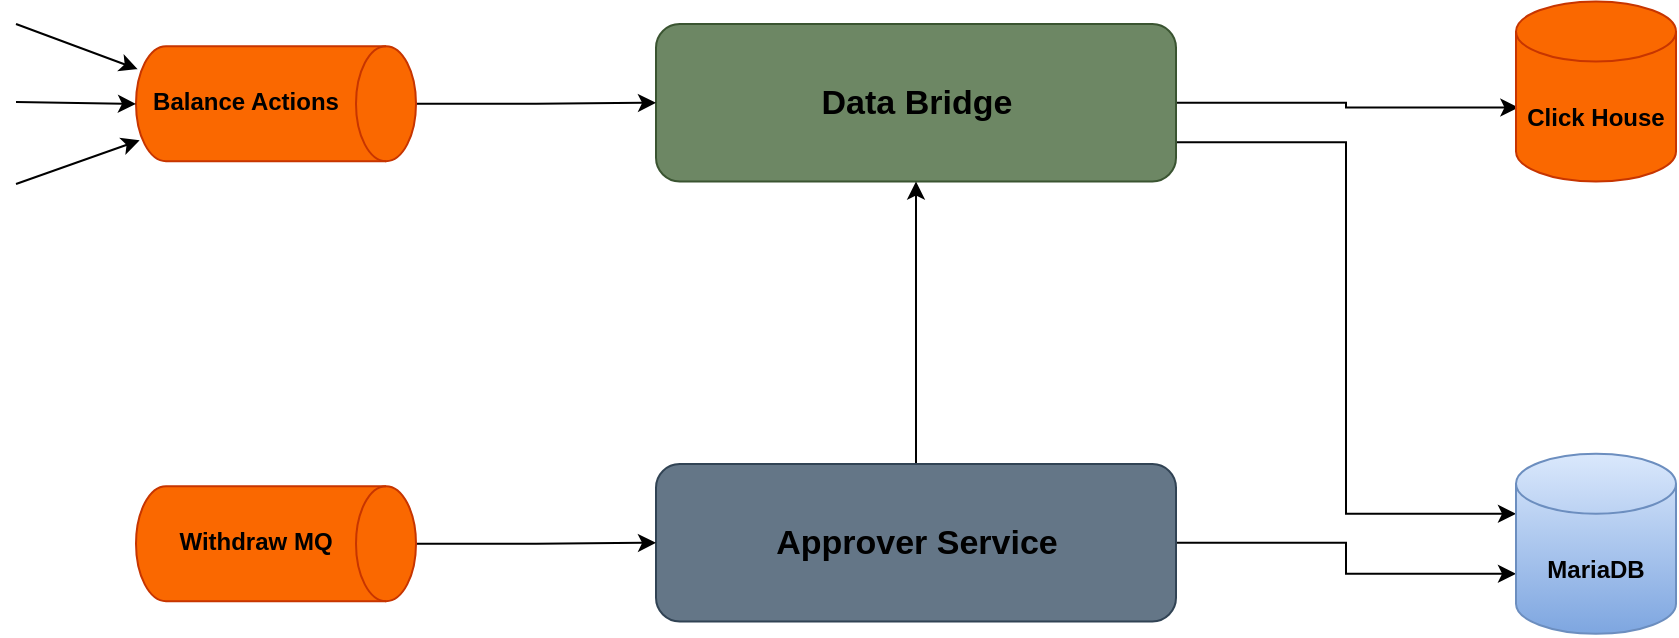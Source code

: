 <mxfile version="21.2.0" type="github">
  <diagram name="Page-1" id="1xiT796pE4uhlNcr8itj">
    <mxGraphModel dx="1900" dy="581" grid="1" gridSize="10" guides="1" tooltips="1" connect="1" arrows="1" fold="1" page="1" pageScale="1" pageWidth="850" pageHeight="1100" math="0" shadow="0">
      <root>
        <mxCell id="0" />
        <mxCell id="1" parent="0" />
        <mxCell id="riCPANN87FU-jdtlxthD-18" style="edgeStyle=orthogonalEdgeStyle;rounded=0;orthogonalLoop=1;jettySize=auto;html=1;exitX=1;exitY=0.5;exitDx=0;exitDy=0;entryX=0.015;entryY=0.589;entryDx=0;entryDy=0;entryPerimeter=0;" edge="1" parent="1" source="riCPANN87FU-jdtlxthD-1" target="riCPANN87FU-jdtlxthD-17">
          <mxGeometry relative="1" as="geometry" />
        </mxCell>
        <mxCell id="riCPANN87FU-jdtlxthD-20" style="edgeStyle=orthogonalEdgeStyle;rounded=0;orthogonalLoop=1;jettySize=auto;html=1;exitX=1;exitY=0.75;exitDx=0;exitDy=0;entryX=0;entryY=0;entryDx=0;entryDy=30;entryPerimeter=0;" edge="1" parent="1" source="riCPANN87FU-jdtlxthD-1" target="riCPANN87FU-jdtlxthD-19">
          <mxGeometry relative="1" as="geometry" />
        </mxCell>
        <mxCell id="riCPANN87FU-jdtlxthD-1" value="" style="rounded=1;whiteSpace=wrap;html=1;fillColor=#6d8764;strokeColor=#3A5431;fontColor=#ffffff;" vertex="1" parent="1">
          <mxGeometry x="280" y="80" width="260" height="78.75" as="geometry" />
        </mxCell>
        <mxCell id="riCPANN87FU-jdtlxthD-2" value="&lt;b&gt;&lt;font style=&quot;font-size: 17px;&quot;&gt;Data Bridge&lt;/font&gt;&lt;/b&gt;" style="text;html=1;strokeColor=none;fillColor=none;align=center;verticalAlign=middle;whiteSpace=wrap;rounded=0;" vertex="1" parent="1">
          <mxGeometry x="332.5" y="97.37" width="155" height="45" as="geometry" />
        </mxCell>
        <mxCell id="riCPANN87FU-jdtlxthD-6" style="edgeStyle=orthogonalEdgeStyle;rounded=0;orthogonalLoop=1;jettySize=auto;html=1;exitX=0.5;exitY=0;exitDx=0;exitDy=0;exitPerimeter=0;entryX=0;entryY=0.5;entryDx=0;entryDy=0;" edge="1" parent="1" source="riCPANN87FU-jdtlxthD-4" target="riCPANN87FU-jdtlxthD-1">
          <mxGeometry relative="1" as="geometry" />
        </mxCell>
        <mxCell id="riCPANN87FU-jdtlxthD-4" value="" style="shape=cylinder3;whiteSpace=wrap;html=1;boundedLbl=1;backgroundOutline=1;size=15;direction=south;fillColor=#fa6800;strokeColor=#C73500;fontColor=#000000;" vertex="1" parent="1">
          <mxGeometry x="20" y="91.12" width="140" height="57.5" as="geometry" />
        </mxCell>
        <mxCell id="riCPANN87FU-jdtlxthD-5" value="&lt;b&gt;Balance Actions&lt;/b&gt;" style="text;html=1;strokeColor=none;fillColor=none;align=center;verticalAlign=middle;whiteSpace=wrap;rounded=0;" vertex="1" parent="1">
          <mxGeometry x="20" y="97.37" width="110" height="44" as="geometry" />
        </mxCell>
        <mxCell id="riCPANN87FU-jdtlxthD-21" style="edgeStyle=orthogonalEdgeStyle;rounded=0;orthogonalLoop=1;jettySize=auto;html=1;exitX=1;exitY=0.5;exitDx=0;exitDy=0;entryX=0;entryY=0;entryDx=0;entryDy=60;entryPerimeter=0;" edge="1" parent="1" source="riCPANN87FU-jdtlxthD-7" target="riCPANN87FU-jdtlxthD-19">
          <mxGeometry relative="1" as="geometry" />
        </mxCell>
        <mxCell id="riCPANN87FU-jdtlxthD-22" style="edgeStyle=orthogonalEdgeStyle;rounded=0;orthogonalLoop=1;jettySize=auto;html=1;exitX=0.5;exitY=0;exitDx=0;exitDy=0;entryX=0.5;entryY=1;entryDx=0;entryDy=0;" edge="1" parent="1" source="riCPANN87FU-jdtlxthD-7" target="riCPANN87FU-jdtlxthD-1">
          <mxGeometry relative="1" as="geometry" />
        </mxCell>
        <mxCell id="riCPANN87FU-jdtlxthD-7" value="" style="rounded=1;whiteSpace=wrap;html=1;fillColor=#647687;strokeColor=#314354;fontColor=#ffffff;" vertex="1" parent="1">
          <mxGeometry x="280" y="300" width="260" height="78.75" as="geometry" />
        </mxCell>
        <mxCell id="riCPANN87FU-jdtlxthD-8" value="&lt;b&gt;&lt;font style=&quot;font-size: 17px;&quot;&gt;Approver Service&lt;/font&gt;&lt;/b&gt;" style="text;html=1;strokeColor=none;fillColor=none;align=center;verticalAlign=middle;whiteSpace=wrap;rounded=0;" vertex="1" parent="1">
          <mxGeometry x="332.5" y="317.37" width="155" height="45" as="geometry" />
        </mxCell>
        <mxCell id="riCPANN87FU-jdtlxthD-9" style="edgeStyle=orthogonalEdgeStyle;rounded=0;orthogonalLoop=1;jettySize=auto;html=1;exitX=0.5;exitY=0;exitDx=0;exitDy=0;exitPerimeter=0;entryX=0;entryY=0.5;entryDx=0;entryDy=0;" edge="1" parent="1" source="riCPANN87FU-jdtlxthD-10" target="riCPANN87FU-jdtlxthD-7">
          <mxGeometry relative="1" as="geometry" />
        </mxCell>
        <mxCell id="riCPANN87FU-jdtlxthD-10" value="" style="shape=cylinder3;whiteSpace=wrap;html=1;boundedLbl=1;backgroundOutline=1;size=15;direction=south;fillColor=#fa6800;strokeColor=#C73500;fontColor=#000000;" vertex="1" parent="1">
          <mxGeometry x="20" y="311.12" width="140" height="57.5" as="geometry" />
        </mxCell>
        <mxCell id="riCPANN87FU-jdtlxthD-11" value="&lt;b&gt;Withdraw MQ&lt;/b&gt;" style="text;html=1;strokeColor=none;fillColor=none;align=center;verticalAlign=middle;whiteSpace=wrap;rounded=0;" vertex="1" parent="1">
          <mxGeometry x="30" y="317.37" width="100" height="44" as="geometry" />
        </mxCell>
        <mxCell id="riCPANN87FU-jdtlxthD-12" value="" style="endArrow=classic;html=1;rounded=0;entryX=0.817;entryY=0.987;entryDx=0;entryDy=0;entryPerimeter=0;" edge="1" parent="1" target="riCPANN87FU-jdtlxthD-4">
          <mxGeometry width="50" height="50" relative="1" as="geometry">
            <mxPoint x="-40" y="160" as="sourcePoint" />
            <mxPoint x="20" y="140" as="targetPoint" />
          </mxGeometry>
        </mxCell>
        <mxCell id="riCPANN87FU-jdtlxthD-13" value="" style="endArrow=classic;html=1;rounded=0;" edge="1" parent="1">
          <mxGeometry width="50" height="50" relative="1" as="geometry">
            <mxPoint x="-40" y="119" as="sourcePoint" />
            <mxPoint x="20" y="120" as="targetPoint" />
          </mxGeometry>
        </mxCell>
        <mxCell id="riCPANN87FU-jdtlxthD-14" value="" style="endArrow=classic;html=1;rounded=0;entryX=0.199;entryY=0.994;entryDx=0;entryDy=0;entryPerimeter=0;" edge="1" parent="1" target="riCPANN87FU-jdtlxthD-4">
          <mxGeometry width="50" height="50" relative="1" as="geometry">
            <mxPoint x="-40" y="80" as="sourcePoint" />
            <mxPoint x="20" y="100" as="targetPoint" />
          </mxGeometry>
        </mxCell>
        <mxCell id="riCPANN87FU-jdtlxthD-17" value="&lt;b&gt;Click House&lt;/b&gt;" style="shape=cylinder3;whiteSpace=wrap;html=1;boundedLbl=1;backgroundOutline=1;size=15;fillColor=#fa6800;fontColor=#000000;strokeColor=#C73500;" vertex="1" parent="1">
          <mxGeometry x="710" y="68.75" width="80" height="90" as="geometry" />
        </mxCell>
        <mxCell id="riCPANN87FU-jdtlxthD-19" value="&lt;b&gt;MariaDB&lt;/b&gt;" style="shape=cylinder3;whiteSpace=wrap;html=1;boundedLbl=1;backgroundOutline=1;size=15;fillColor=#dae8fc;strokeColor=#6c8ebf;gradientColor=#7ea6e0;" vertex="1" parent="1">
          <mxGeometry x="710" y="294.87" width="80" height="90" as="geometry" />
        </mxCell>
      </root>
    </mxGraphModel>
  </diagram>
</mxfile>
